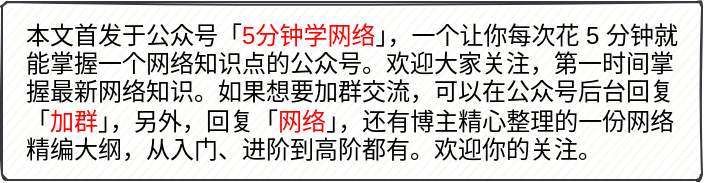 <mxfile version="16.0.0" type="github">
  <diagram id="DpkS0uCB6Em37V-5h4Gu" name="Page-1">
    <mxGraphModel dx="1248" dy="626" grid="1" gridSize="10" guides="1" tooltips="1" connect="1" arrows="1" fold="1" page="1" pageScale="1" pageWidth="827" pageHeight="1169" math="0" shadow="0">
      <root>
        <mxCell id="0" />
        <mxCell id="1" parent="0" />
        <mxCell id="9Mil-waTpB1e9BHk1QAS-1" value="" style="rounded=1;whiteSpace=wrap;html=1;arcSize=3;strokeWidth=1;glass=0;shadow=0;sketch=1;fillColor=#f9f7ed;strokeColor=#36393d;" parent="1" vertex="1">
          <mxGeometry x="180" y="196" width="350" height="89" as="geometry" />
        </mxCell>
        <mxCell id="9Mil-waTpB1e9BHk1QAS-2" value="本文首发于公众号「&lt;font color=&quot;#ff0000&quot;&gt;5分钟学网络&lt;/font&gt;」，一个让你每次花 5 分钟就能掌握一个网络知识点的公众号。欢迎大家关注，第一时间掌握最新网络知识。如果想要加群交流，可以在公众号后台回复「&lt;font color=&quot;#ff0000&quot;&gt;加群&lt;/font&gt;」，另外，回复「&lt;font color=&quot;#ff0000&quot;&gt;网络&lt;/font&gt;」，还有博主精心整理的一份网络精编大纲，从入门、进阶到高阶都有。欢迎你的关注。" style="text;html=1;strokeColor=none;fillColor=none;align=left;verticalAlign=middle;whiteSpace=wrap;rounded=0;shadow=0;glass=0;sketch=1;" parent="1" vertex="1">
          <mxGeometry x="190" y="225.5" width="330" height="30" as="geometry" />
        </mxCell>
      </root>
    </mxGraphModel>
  </diagram>
</mxfile>
